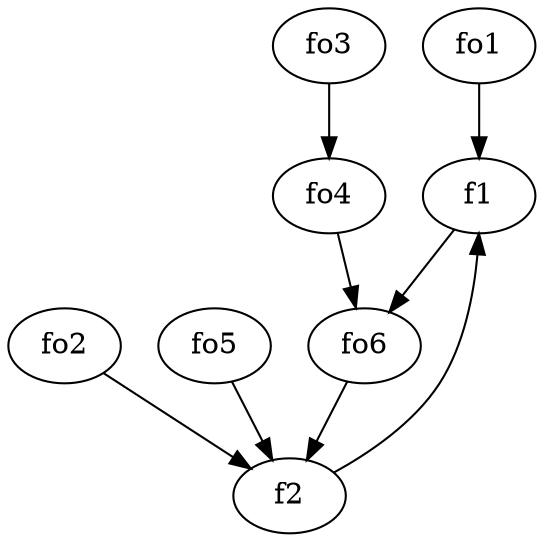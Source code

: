 strict digraph  {
f1;
f2;
fo1;
fo2;
fo3;
fo4;
fo5;
fo6;
f1 -> fo6  [weight=2];
f2 -> f1  [weight=2];
fo1 -> f1  [weight=2];
fo2 -> f2  [weight=2];
fo3 -> fo4  [weight=2];
fo4 -> fo6  [weight=2];
fo5 -> f2  [weight=2];
fo6 -> f2  [weight=2];
}
